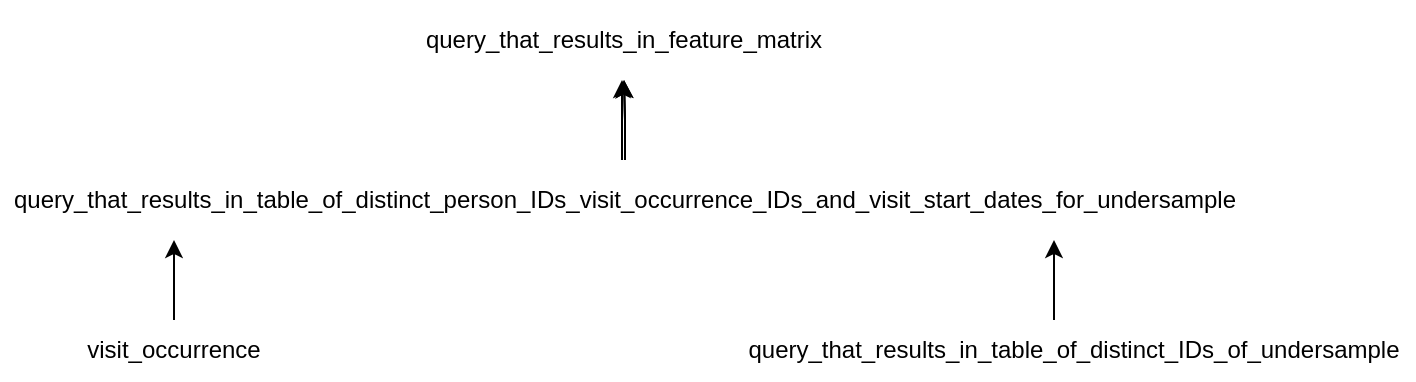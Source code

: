 <mxfile version="21.6.5" type="github">
  <diagram name="Page-1" id="g_CQs1NWIx2WSFLsqrLt">
    <mxGraphModel dx="816" dy="1099" grid="1" gridSize="10" guides="1" tooltips="1" connect="1" arrows="1" fold="1" page="1" pageScale="1" pageWidth="850" pageHeight="1100" math="0" shadow="0">
      <root>
        <mxCell id="0" />
        <mxCell id="1" parent="0" />
        <mxCell id="DglnRcJ5g5Zxvro3vOS6-1" value="query_that_results_in_feature_matrix" style="text;html=1;strokeColor=none;fillColor=none;align=center;verticalAlign=middle;whiteSpace=wrap;rounded=0;" vertex="1" parent="1">
          <mxGeometry x="317" y="40" width="210" height="40" as="geometry" />
        </mxCell>
        <mxCell id="DglnRcJ5g5Zxvro3vOS6-4" value="" style="edgeStyle=orthogonalEdgeStyle;rounded=0;orthogonalLoop=1;jettySize=auto;html=1;" edge="1" parent="1" source="DglnRcJ5g5Zxvro3vOS6-2" target="DglnRcJ5g5Zxvro3vOS6-1">
          <mxGeometry relative="1" as="geometry" />
        </mxCell>
        <mxCell id="DglnRcJ5g5Zxvro3vOS6-8" value="" style="edgeStyle=orthogonalEdgeStyle;rounded=0;orthogonalLoop=1;jettySize=auto;html=1;" edge="1" parent="1" source="DglnRcJ5g5Zxvro3vOS6-2" target="DglnRcJ5g5Zxvro3vOS6-1">
          <mxGeometry relative="1" as="geometry" />
        </mxCell>
        <mxCell id="DglnRcJ5g5Zxvro3vOS6-2" value="query_that_results_in_table_of_distinct_person_IDs_visit_occurrence_IDs_and_visit_start_dates_for_undersample" style="text;html=1;strokeColor=none;fillColor=none;align=center;verticalAlign=middle;whiteSpace=wrap;rounded=0;" vertex="1" parent="1">
          <mxGeometry x="110" y="120" width="625" height="40" as="geometry" />
        </mxCell>
        <mxCell id="DglnRcJ5g5Zxvro3vOS6-3" value="" style="endArrow=classic;html=1;rounded=0;" edge="1" parent="1">
          <mxGeometry width="50" height="50" relative="1" as="geometry">
            <mxPoint x="421" y="120" as="sourcePoint" />
            <mxPoint x="421" y="80" as="targetPoint" />
          </mxGeometry>
        </mxCell>
        <mxCell id="DglnRcJ5g5Zxvro3vOS6-5" value="" style="endArrow=classic;html=1;rounded=0;" edge="1" parent="1">
          <mxGeometry width="50" height="50" relative="1" as="geometry">
            <mxPoint x="197" y="200" as="sourcePoint" />
            <mxPoint x="197" y="160" as="targetPoint" />
          </mxGeometry>
        </mxCell>
        <mxCell id="DglnRcJ5g5Zxvro3vOS6-6" value="" style="endArrow=classic;html=1;rounded=0;" edge="1" parent="1">
          <mxGeometry width="50" height="50" relative="1" as="geometry">
            <mxPoint x="637" y="200" as="sourcePoint" />
            <mxPoint x="637" y="160" as="targetPoint" />
          </mxGeometry>
        </mxCell>
        <mxCell id="DglnRcJ5g5Zxvro3vOS6-7" value="visit_occurrence" style="text;html=1;strokeColor=none;fillColor=none;align=center;verticalAlign=middle;whiteSpace=wrap;rounded=0;" vertex="1" parent="1">
          <mxGeometry x="147" y="200" width="100" height="30" as="geometry" />
        </mxCell>
        <mxCell id="DglnRcJ5g5Zxvro3vOS6-9" value="query_that_results_in_table_of_distinct_IDs_of_undersample" style="text;html=1;strokeColor=none;fillColor=none;align=center;verticalAlign=middle;whiteSpace=wrap;rounded=0;" vertex="1" parent="1">
          <mxGeometry x="477" y="200" width="340" height="30" as="geometry" />
        </mxCell>
      </root>
    </mxGraphModel>
  </diagram>
</mxfile>
